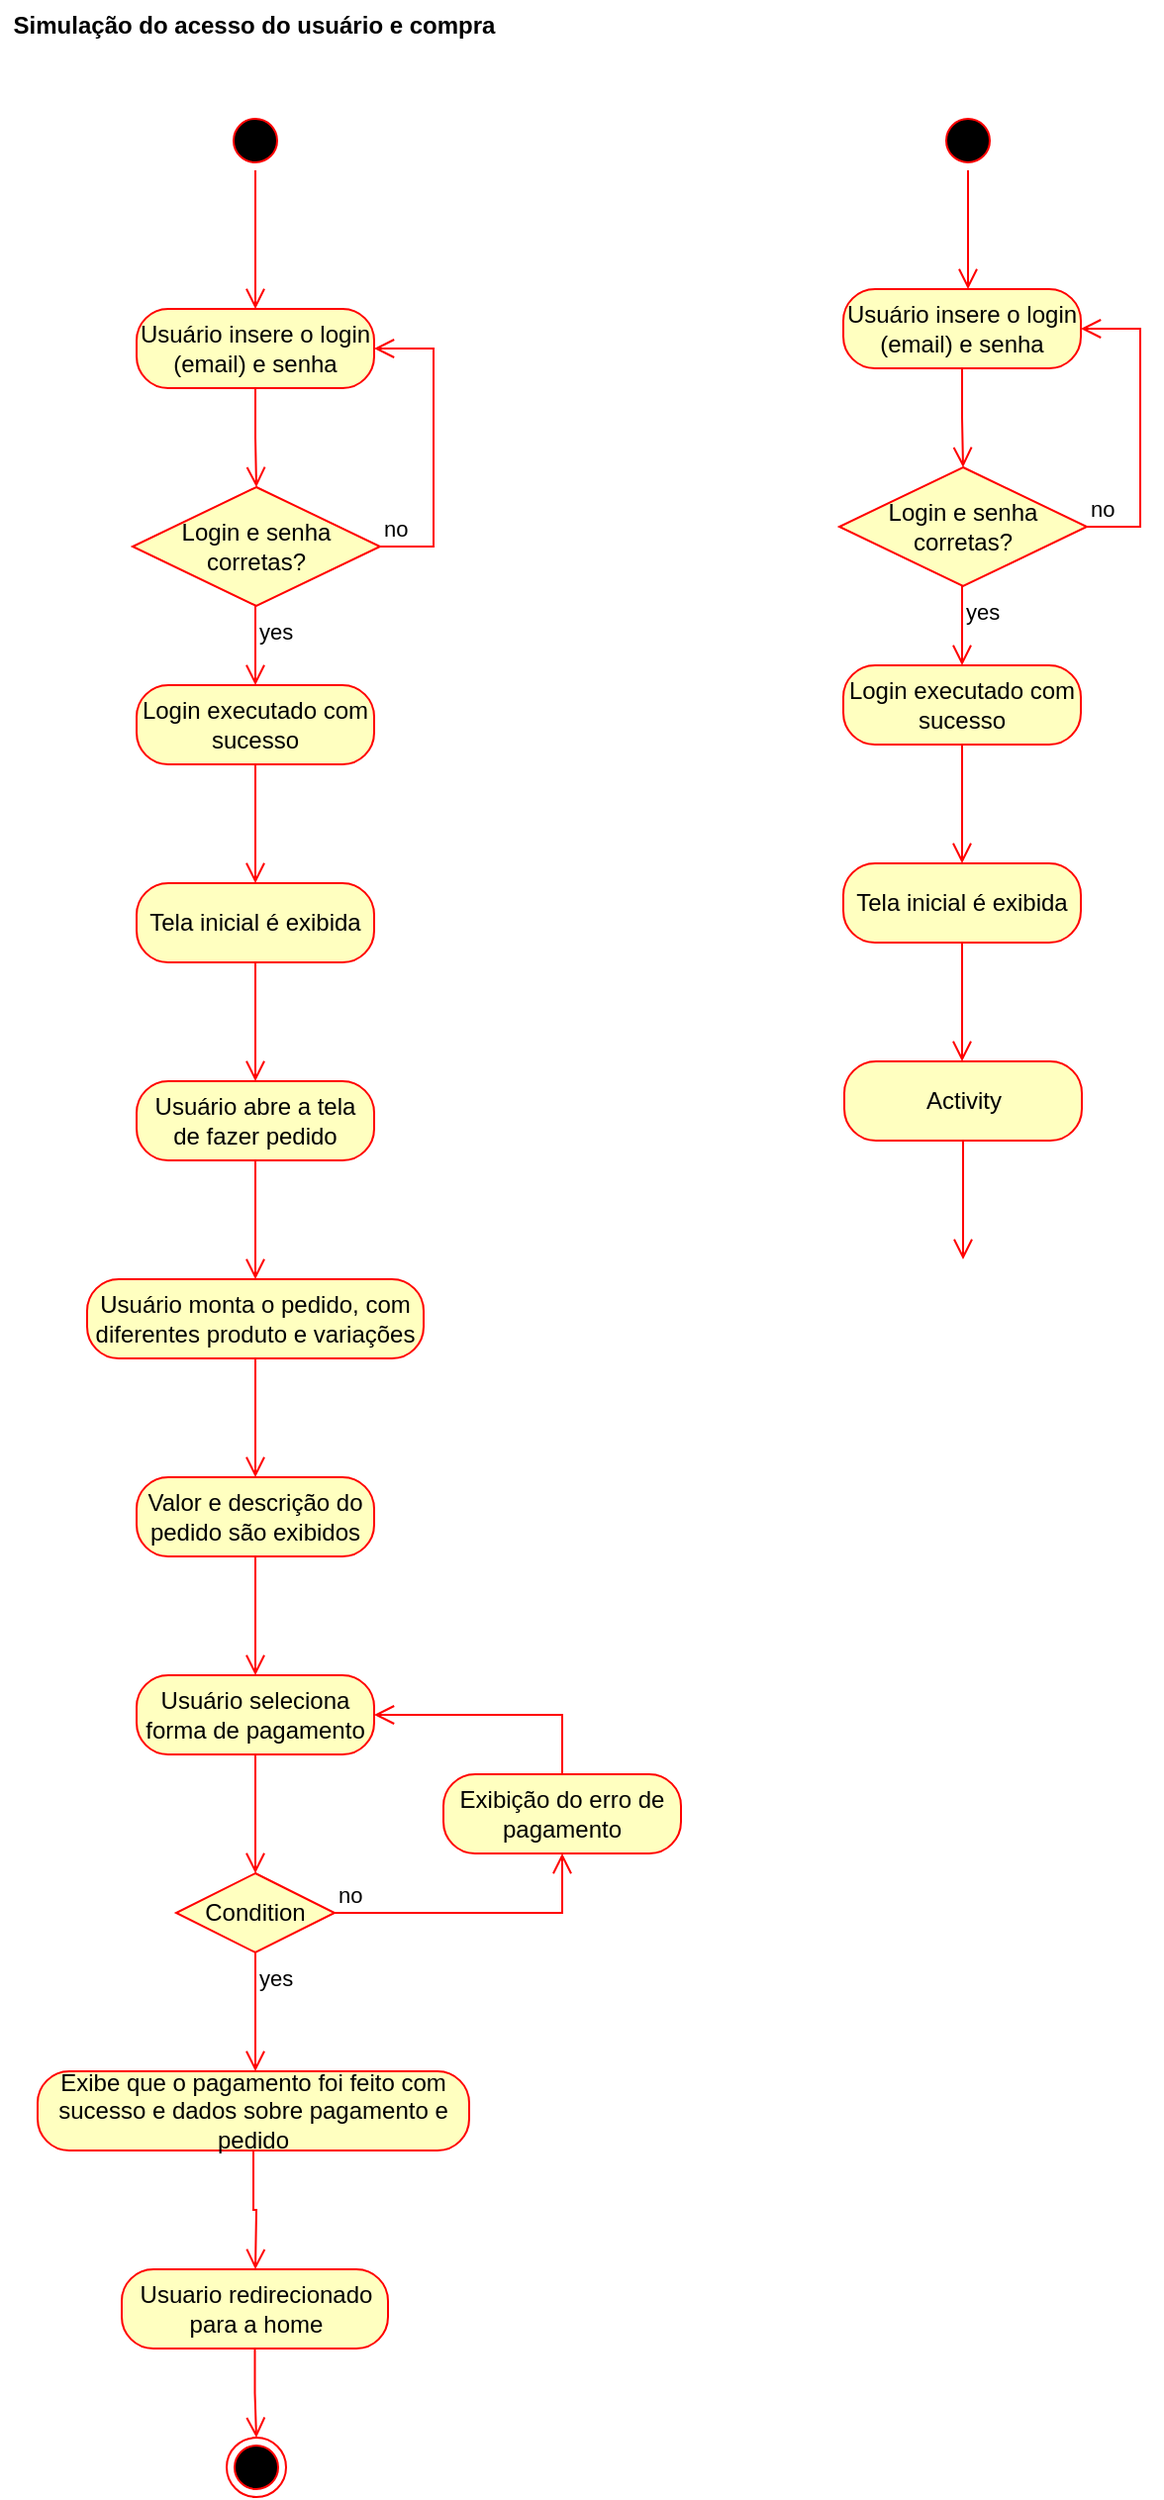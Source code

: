 <mxfile version="21.1.6" type="device">
  <diagram name="Página-1" id="Flex8AOAfiDqE0RtpqsJ">
    <mxGraphModel dx="1128" dy="1682" grid="1" gridSize="10" guides="1" tooltips="1" connect="1" arrows="1" fold="1" page="1" pageScale="1" pageWidth="827" pageHeight="1169" math="0" shadow="0">
      <root>
        <mxCell id="0" />
        <mxCell id="1" parent="0" />
        <mxCell id="VFXpTARo4LACXK-h7Lb1-1" value="" style="ellipse;html=1;shape=startState;fillColor=#000000;strokeColor=#ff0000;" vertex="1" parent="1">
          <mxGeometry x="140" y="30" width="30" height="30" as="geometry" />
        </mxCell>
        <mxCell id="VFXpTARo4LACXK-h7Lb1-2" value="" style="edgeStyle=orthogonalEdgeStyle;html=1;verticalAlign=bottom;endArrow=open;endSize=8;strokeColor=#ff0000;rounded=0;entryX=0.5;entryY=0;entryDx=0;entryDy=0;" edge="1" source="VFXpTARo4LACXK-h7Lb1-1" parent="1" target="VFXpTARo4LACXK-h7Lb1-3">
          <mxGeometry relative="1" as="geometry">
            <mxPoint x="155" y="120" as="targetPoint" />
          </mxGeometry>
        </mxCell>
        <mxCell id="VFXpTARo4LACXK-h7Lb1-3" value="Usuário insere o login (email) e senha" style="rounded=1;whiteSpace=wrap;html=1;arcSize=40;fontColor=#000000;fillColor=#ffffc0;strokeColor=#ff0000;" vertex="1" parent="1">
          <mxGeometry x="95" y="130" width="120" height="40" as="geometry" />
        </mxCell>
        <mxCell id="VFXpTARo4LACXK-h7Lb1-4" value="" style="edgeStyle=orthogonalEdgeStyle;html=1;verticalAlign=bottom;endArrow=open;endSize=8;strokeColor=#ff0000;rounded=0;entryX=0.5;entryY=0;entryDx=0;entryDy=0;" edge="1" source="VFXpTARo4LACXK-h7Lb1-3" parent="1" target="VFXpTARo4LACXK-h7Lb1-11">
          <mxGeometry relative="1" as="geometry">
            <mxPoint x="155" y="210" as="targetPoint" />
          </mxGeometry>
        </mxCell>
        <mxCell id="VFXpTARo4LACXK-h7Lb1-11" value="Login e senha corretas?" style="rhombus;whiteSpace=wrap;html=1;fontColor=#000000;fillColor=#ffffc0;strokeColor=#ff0000;" vertex="1" parent="1">
          <mxGeometry x="93" y="220" width="125" height="60" as="geometry" />
        </mxCell>
        <mxCell id="VFXpTARo4LACXK-h7Lb1-12" value="no" style="edgeStyle=orthogonalEdgeStyle;html=1;align=left;verticalAlign=bottom;endArrow=open;endSize=8;strokeColor=#ff0000;rounded=0;entryX=1;entryY=0.5;entryDx=0;entryDy=0;exitX=1;exitY=0.5;exitDx=0;exitDy=0;" edge="1" source="VFXpTARo4LACXK-h7Lb1-11" parent="1" target="VFXpTARo4LACXK-h7Lb1-3">
          <mxGeometry x="-1" relative="1" as="geometry">
            <mxPoint x="295" y="240" as="targetPoint" />
            <Array as="points">
              <mxPoint x="245" y="250" />
              <mxPoint x="245" y="150" />
            </Array>
          </mxGeometry>
        </mxCell>
        <mxCell id="VFXpTARo4LACXK-h7Lb1-13" value="yes" style="edgeStyle=orthogonalEdgeStyle;html=1;align=left;verticalAlign=top;endArrow=open;endSize=8;strokeColor=#ff0000;rounded=0;" edge="1" source="VFXpTARo4LACXK-h7Lb1-11" parent="1">
          <mxGeometry x="-1" relative="1" as="geometry">
            <mxPoint x="155" y="320" as="targetPoint" />
          </mxGeometry>
        </mxCell>
        <mxCell id="VFXpTARo4LACXK-h7Lb1-14" value="Login executado com sucesso" style="rounded=1;whiteSpace=wrap;html=1;arcSize=40;fontColor=#000000;fillColor=#ffffc0;strokeColor=#ff0000;" vertex="1" parent="1">
          <mxGeometry x="95" y="320" width="120" height="40" as="geometry" />
        </mxCell>
        <mxCell id="VFXpTARo4LACXK-h7Lb1-15" value="" style="edgeStyle=orthogonalEdgeStyle;html=1;verticalAlign=bottom;endArrow=open;endSize=8;strokeColor=#ff0000;rounded=0;" edge="1" source="VFXpTARo4LACXK-h7Lb1-14" parent="1">
          <mxGeometry relative="1" as="geometry">
            <mxPoint x="155" y="420" as="targetPoint" />
          </mxGeometry>
        </mxCell>
        <mxCell id="VFXpTARo4LACXK-h7Lb1-16" value="Tela inicial é exibida" style="rounded=1;whiteSpace=wrap;html=1;arcSize=40;fontColor=#000000;fillColor=#ffffc0;strokeColor=#ff0000;" vertex="1" parent="1">
          <mxGeometry x="95" y="420" width="120" height="40" as="geometry" />
        </mxCell>
        <mxCell id="VFXpTARo4LACXK-h7Lb1-17" value="" style="edgeStyle=orthogonalEdgeStyle;html=1;verticalAlign=bottom;endArrow=open;endSize=8;strokeColor=#ff0000;rounded=0;" edge="1" source="VFXpTARo4LACXK-h7Lb1-16" parent="1">
          <mxGeometry relative="1" as="geometry">
            <mxPoint x="155" y="520" as="targetPoint" />
          </mxGeometry>
        </mxCell>
        <mxCell id="VFXpTARo4LACXK-h7Lb1-18" value="Usuário abre a tela de fazer pedido" style="rounded=1;whiteSpace=wrap;html=1;arcSize=40;fontColor=#000000;fillColor=#ffffc0;strokeColor=#ff0000;" vertex="1" parent="1">
          <mxGeometry x="95" y="520" width="120" height="40" as="geometry" />
        </mxCell>
        <mxCell id="VFXpTARo4LACXK-h7Lb1-19" value="" style="edgeStyle=orthogonalEdgeStyle;html=1;verticalAlign=bottom;endArrow=open;endSize=8;strokeColor=#ff0000;rounded=0;" edge="1" source="VFXpTARo4LACXK-h7Lb1-18" parent="1">
          <mxGeometry relative="1" as="geometry">
            <mxPoint x="155" y="620" as="targetPoint" />
          </mxGeometry>
        </mxCell>
        <mxCell id="VFXpTARo4LACXK-h7Lb1-20" value="Usuário monta o pedido, com diferentes produto e variações" style="rounded=1;whiteSpace=wrap;html=1;arcSize=40;fontColor=#000000;fillColor=#ffffc0;strokeColor=#ff0000;" vertex="1" parent="1">
          <mxGeometry x="70" y="620" width="170" height="40" as="geometry" />
        </mxCell>
        <mxCell id="VFXpTARo4LACXK-h7Lb1-21" value="" style="edgeStyle=orthogonalEdgeStyle;html=1;verticalAlign=bottom;endArrow=open;endSize=8;strokeColor=#ff0000;rounded=0;" edge="1" source="VFXpTARo4LACXK-h7Lb1-20" parent="1">
          <mxGeometry relative="1" as="geometry">
            <mxPoint x="155" y="720" as="targetPoint" />
          </mxGeometry>
        </mxCell>
        <mxCell id="VFXpTARo4LACXK-h7Lb1-22" value="Valor e descrição do pedido são exibidos" style="rounded=1;whiteSpace=wrap;html=1;arcSize=40;fontColor=#000000;fillColor=#ffffc0;strokeColor=#ff0000;" vertex="1" parent="1">
          <mxGeometry x="95" y="720" width="120" height="40" as="geometry" />
        </mxCell>
        <mxCell id="VFXpTARo4LACXK-h7Lb1-23" value="" style="edgeStyle=orthogonalEdgeStyle;html=1;verticalAlign=bottom;endArrow=open;endSize=8;strokeColor=#ff0000;rounded=0;" edge="1" source="VFXpTARo4LACXK-h7Lb1-22" parent="1">
          <mxGeometry relative="1" as="geometry">
            <mxPoint x="155" y="820" as="targetPoint" />
          </mxGeometry>
        </mxCell>
        <mxCell id="VFXpTARo4LACXK-h7Lb1-24" value="Usuário seleciona forma de pagamento" style="rounded=1;whiteSpace=wrap;html=1;arcSize=40;fontColor=#000000;fillColor=#ffffc0;strokeColor=#ff0000;" vertex="1" parent="1">
          <mxGeometry x="95" y="820" width="120" height="40" as="geometry" />
        </mxCell>
        <mxCell id="VFXpTARo4LACXK-h7Lb1-25" value="" style="edgeStyle=orthogonalEdgeStyle;html=1;verticalAlign=bottom;endArrow=open;endSize=8;strokeColor=#ff0000;rounded=0;" edge="1" source="VFXpTARo4LACXK-h7Lb1-24" parent="1">
          <mxGeometry relative="1" as="geometry">
            <mxPoint x="155" y="920" as="targetPoint" />
          </mxGeometry>
        </mxCell>
        <mxCell id="VFXpTARo4LACXK-h7Lb1-30" value="Condition" style="rhombus;whiteSpace=wrap;html=1;fontColor=#000000;fillColor=#ffffc0;strokeColor=#ff0000;" vertex="1" parent="1">
          <mxGeometry x="115" y="920" width="80" height="40" as="geometry" />
        </mxCell>
        <mxCell id="VFXpTARo4LACXK-h7Lb1-31" value="no" style="edgeStyle=orthogonalEdgeStyle;html=1;align=left;verticalAlign=bottom;endArrow=open;endSize=8;strokeColor=#ff0000;rounded=0;" edge="1" source="VFXpTARo4LACXK-h7Lb1-30" parent="1" target="VFXpTARo4LACXK-h7Lb1-33">
          <mxGeometry x="-1" relative="1" as="geometry">
            <mxPoint x="290" y="940" as="targetPoint" />
            <Array as="points">
              <mxPoint x="310" y="940" />
            </Array>
          </mxGeometry>
        </mxCell>
        <mxCell id="VFXpTARo4LACXK-h7Lb1-32" value="yes" style="edgeStyle=orthogonalEdgeStyle;html=1;align=left;verticalAlign=top;endArrow=open;endSize=8;strokeColor=#ff0000;rounded=0;" edge="1" source="VFXpTARo4LACXK-h7Lb1-30" parent="1">
          <mxGeometry x="-1" relative="1" as="geometry">
            <mxPoint x="155" y="1020" as="targetPoint" />
          </mxGeometry>
        </mxCell>
        <mxCell id="VFXpTARo4LACXK-h7Lb1-33" value="Exibição do erro de pagamento" style="rounded=1;whiteSpace=wrap;html=1;arcSize=40;fontColor=#000000;fillColor=#ffffc0;strokeColor=#ff0000;" vertex="1" parent="1">
          <mxGeometry x="250" y="870" width="120" height="40" as="geometry" />
        </mxCell>
        <mxCell id="VFXpTARo4LACXK-h7Lb1-35" value="" style="edgeStyle=orthogonalEdgeStyle;html=1;verticalAlign=bottom;endArrow=open;endSize=8;strokeColor=#ff0000;rounded=0;exitX=0.5;exitY=0;exitDx=0;exitDy=0;entryX=1;entryY=0.5;entryDx=0;entryDy=0;" edge="1" parent="1" source="VFXpTARo4LACXK-h7Lb1-33" target="VFXpTARo4LACXK-h7Lb1-24">
          <mxGeometry relative="1" as="geometry">
            <mxPoint x="165" y="930" as="targetPoint" />
            <mxPoint x="165" y="870" as="sourcePoint" />
          </mxGeometry>
        </mxCell>
        <mxCell id="VFXpTARo4LACXK-h7Lb1-36" value="Exibe que o pagamento foi feito com sucesso e dados sobre pagamento e pedido" style="rounded=1;whiteSpace=wrap;html=1;arcSize=40;fontColor=#000000;fillColor=#ffffc0;strokeColor=#ff0000;" vertex="1" parent="1">
          <mxGeometry x="45" y="1020" width="218" height="40" as="geometry" />
        </mxCell>
        <mxCell id="VFXpTARo4LACXK-h7Lb1-37" value="" style="edgeStyle=orthogonalEdgeStyle;html=1;verticalAlign=bottom;endArrow=open;endSize=8;strokeColor=#ff0000;rounded=0;" edge="1" source="VFXpTARo4LACXK-h7Lb1-36" parent="1">
          <mxGeometry relative="1" as="geometry">
            <mxPoint x="155" y="1120" as="targetPoint" />
          </mxGeometry>
        </mxCell>
        <mxCell id="VFXpTARo4LACXK-h7Lb1-38" value="Usuario redirecionado para a home" style="rounded=1;whiteSpace=wrap;html=1;arcSize=40;fontColor=#000000;fillColor=#ffffc0;strokeColor=#ff0000;" vertex="1" parent="1">
          <mxGeometry x="87.5" y="1120" width="134.5" height="40" as="geometry" />
        </mxCell>
        <mxCell id="VFXpTARo4LACXK-h7Lb1-39" value="" style="edgeStyle=orthogonalEdgeStyle;html=1;verticalAlign=bottom;endArrow=open;endSize=8;strokeColor=#ff0000;rounded=0;" edge="1" source="VFXpTARo4LACXK-h7Lb1-38" parent="1" target="VFXpTARo4LACXK-h7Lb1-40">
          <mxGeometry relative="1" as="geometry">
            <mxPoint x="155.5" y="1220" as="targetPoint" />
          </mxGeometry>
        </mxCell>
        <mxCell id="VFXpTARo4LACXK-h7Lb1-40" value="" style="ellipse;html=1;shape=endState;fillColor=#000000;strokeColor=#ff0000;" vertex="1" parent="1">
          <mxGeometry x="140.5" y="1205" width="30" height="30" as="geometry" />
        </mxCell>
        <mxCell id="VFXpTARo4LACXK-h7Lb1-41" value="" style="ellipse;html=1;shape=startState;fillColor=#000000;strokeColor=#ff0000;" vertex="1" parent="1">
          <mxGeometry x="500" y="30" width="30" height="30" as="geometry" />
        </mxCell>
        <mxCell id="VFXpTARo4LACXK-h7Lb1-42" value="" style="edgeStyle=orthogonalEdgeStyle;html=1;verticalAlign=bottom;endArrow=open;endSize=8;strokeColor=#ff0000;rounded=0;" edge="1" source="VFXpTARo4LACXK-h7Lb1-41" parent="1">
          <mxGeometry relative="1" as="geometry">
            <mxPoint x="515" y="120" as="targetPoint" />
          </mxGeometry>
        </mxCell>
        <mxCell id="VFXpTARo4LACXK-h7Lb1-43" value="Simulação do acesso do usuário e compra" style="text;align=center;fontStyle=1;verticalAlign=middle;spacingLeft=3;spacingRight=3;strokeColor=none;rotatable=0;points=[[0,0.5],[1,0.5]];portConstraint=eastwest;html=1;" vertex="1" parent="1">
          <mxGeometry x="26.75" y="-26" width="254.5" height="26" as="geometry" />
        </mxCell>
        <mxCell id="VFXpTARo4LACXK-h7Lb1-44" value="Usuário insere o login (email) e senha" style="rounded=1;whiteSpace=wrap;html=1;arcSize=40;fontColor=#000000;fillColor=#ffffc0;strokeColor=#ff0000;" vertex="1" parent="1">
          <mxGeometry x="452" y="120" width="120" height="40" as="geometry" />
        </mxCell>
        <mxCell id="VFXpTARo4LACXK-h7Lb1-45" value="" style="edgeStyle=orthogonalEdgeStyle;html=1;verticalAlign=bottom;endArrow=open;endSize=8;strokeColor=#ff0000;rounded=0;entryX=0.5;entryY=0;entryDx=0;entryDy=0;" edge="1" parent="1" source="VFXpTARo4LACXK-h7Lb1-44" target="VFXpTARo4LACXK-h7Lb1-46">
          <mxGeometry relative="1" as="geometry">
            <mxPoint x="512" y="200" as="targetPoint" />
          </mxGeometry>
        </mxCell>
        <mxCell id="VFXpTARo4LACXK-h7Lb1-46" value="Login e senha corretas?" style="rhombus;whiteSpace=wrap;html=1;fontColor=#000000;fillColor=#ffffc0;strokeColor=#ff0000;" vertex="1" parent="1">
          <mxGeometry x="450" y="210" width="125" height="60" as="geometry" />
        </mxCell>
        <mxCell id="VFXpTARo4LACXK-h7Lb1-47" value="no" style="edgeStyle=orthogonalEdgeStyle;html=1;align=left;verticalAlign=bottom;endArrow=open;endSize=8;strokeColor=#ff0000;rounded=0;entryX=1;entryY=0.5;entryDx=0;entryDy=0;exitX=1;exitY=0.5;exitDx=0;exitDy=0;" edge="1" parent="1" source="VFXpTARo4LACXK-h7Lb1-46" target="VFXpTARo4LACXK-h7Lb1-44">
          <mxGeometry x="-1" relative="1" as="geometry">
            <mxPoint x="652" y="230" as="targetPoint" />
            <Array as="points">
              <mxPoint x="602" y="240" />
              <mxPoint x="602" y="140" />
            </Array>
          </mxGeometry>
        </mxCell>
        <mxCell id="VFXpTARo4LACXK-h7Lb1-48" value="yes" style="edgeStyle=orthogonalEdgeStyle;html=1;align=left;verticalAlign=top;endArrow=open;endSize=8;strokeColor=#ff0000;rounded=0;" edge="1" parent="1" source="VFXpTARo4LACXK-h7Lb1-46">
          <mxGeometry x="-1" relative="1" as="geometry">
            <mxPoint x="512" y="310" as="targetPoint" />
          </mxGeometry>
        </mxCell>
        <mxCell id="VFXpTARo4LACXK-h7Lb1-49" value="Login executado com sucesso" style="rounded=1;whiteSpace=wrap;html=1;arcSize=40;fontColor=#000000;fillColor=#ffffc0;strokeColor=#ff0000;" vertex="1" parent="1">
          <mxGeometry x="452" y="310" width="120" height="40" as="geometry" />
        </mxCell>
        <mxCell id="VFXpTARo4LACXK-h7Lb1-50" value="" style="edgeStyle=orthogonalEdgeStyle;html=1;verticalAlign=bottom;endArrow=open;endSize=8;strokeColor=#ff0000;rounded=0;" edge="1" parent="1" source="VFXpTARo4LACXK-h7Lb1-49">
          <mxGeometry relative="1" as="geometry">
            <mxPoint x="512" y="410" as="targetPoint" />
          </mxGeometry>
        </mxCell>
        <mxCell id="VFXpTARo4LACXK-h7Lb1-51" value="Tela inicial é exibida" style="rounded=1;whiteSpace=wrap;html=1;arcSize=40;fontColor=#000000;fillColor=#ffffc0;strokeColor=#ff0000;" vertex="1" parent="1">
          <mxGeometry x="452" y="410" width="120" height="40" as="geometry" />
        </mxCell>
        <mxCell id="VFXpTARo4LACXK-h7Lb1-52" value="" style="edgeStyle=orthogonalEdgeStyle;html=1;verticalAlign=bottom;endArrow=open;endSize=8;strokeColor=#ff0000;rounded=0;" edge="1" parent="1" source="VFXpTARo4LACXK-h7Lb1-51">
          <mxGeometry relative="1" as="geometry">
            <mxPoint x="512" y="510" as="targetPoint" />
          </mxGeometry>
        </mxCell>
        <mxCell id="VFXpTARo4LACXK-h7Lb1-53" value="Activity" style="rounded=1;whiteSpace=wrap;html=1;arcSize=40;fontColor=#000000;fillColor=#ffffc0;strokeColor=#ff0000;" vertex="1" parent="1">
          <mxGeometry x="452.5" y="510" width="120" height="40" as="geometry" />
        </mxCell>
        <mxCell id="VFXpTARo4LACXK-h7Lb1-54" value="" style="edgeStyle=orthogonalEdgeStyle;html=1;verticalAlign=bottom;endArrow=open;endSize=8;strokeColor=#ff0000;rounded=0;" edge="1" source="VFXpTARo4LACXK-h7Lb1-53" parent="1">
          <mxGeometry relative="1" as="geometry">
            <mxPoint x="512.5" y="610" as="targetPoint" />
          </mxGeometry>
        </mxCell>
      </root>
    </mxGraphModel>
  </diagram>
</mxfile>
